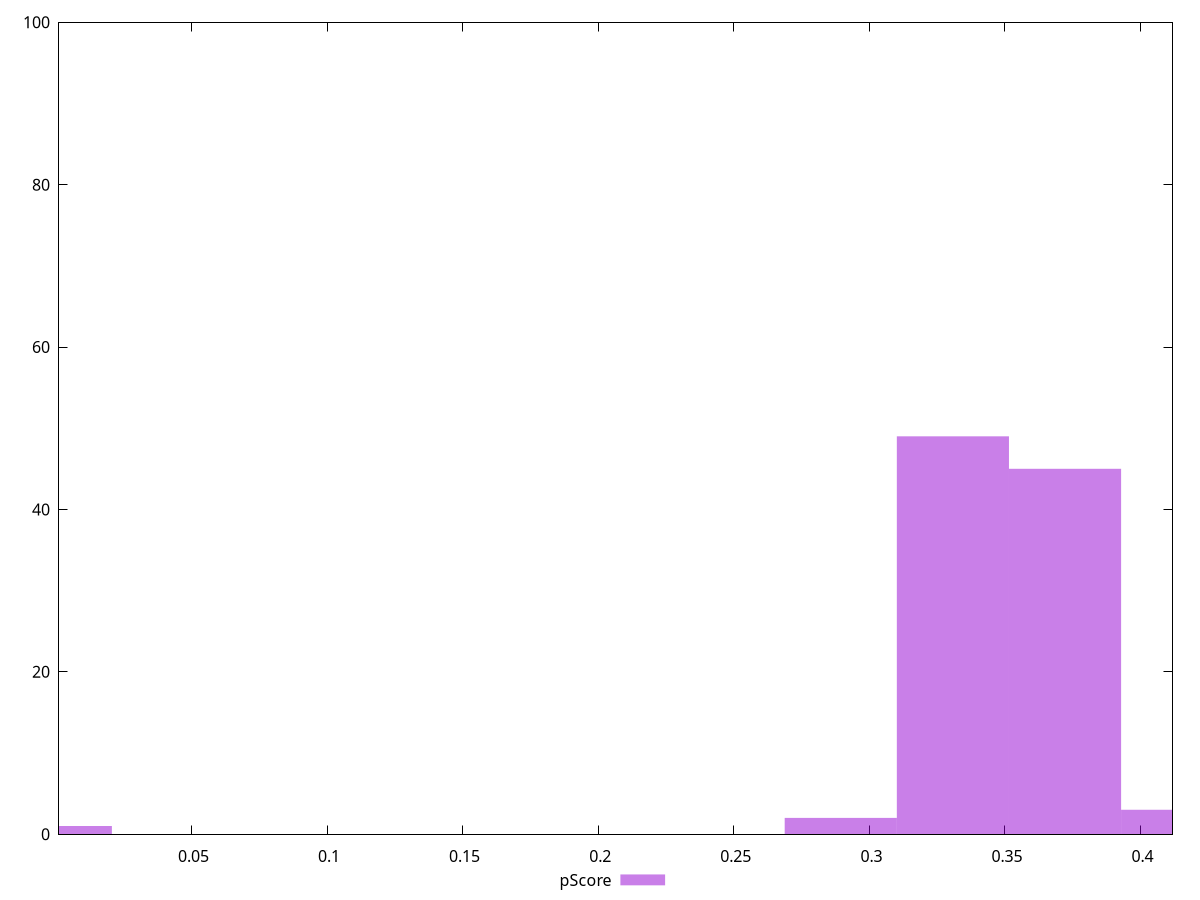 reset

$pScore <<EOF
0 1
0.3307900998395039 49
0.37213886231944193 45
0.4134876247993799 3
0.2894413373595659 2
EOF

set key outside below
set boxwidth 0.04134876247993799
set xrange [0.0011764705882352788:0.4117647058823529]
set yrange [0:100]
set trange [0:100]
set style fill transparent solid 0.5 noborder
set terminal svg size 640, 490 enhanced background rgb 'white'
set output "report_00009_2021-02-08T22-37-41.559Z/unused-javascript/samples/pages+cached/pScore/histogram.svg"

plot $pScore title "pScore" with boxes

reset
